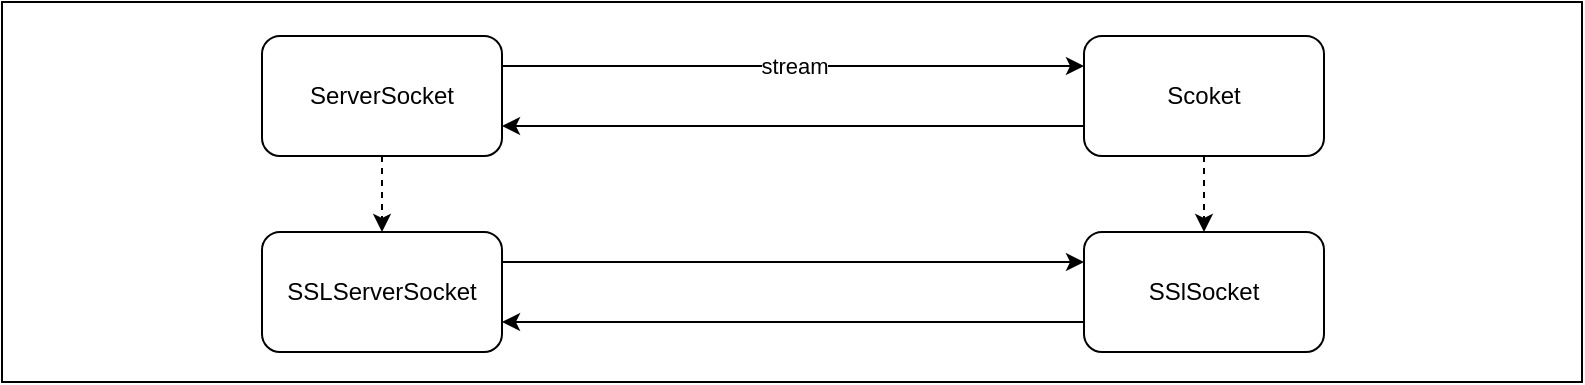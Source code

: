 <mxfile>
    <diagram id="z24L4vCX2l9VKTJGkn0B" name="img1">
        <mxGraphModel dx="2528" dy="1131" grid="1" gridSize="10" guides="1" tooltips="1" connect="1" arrows="1" fold="1" page="1" pageScale="1" pageWidth="827" pageHeight="1169" math="0" shadow="0">
            <root>
                <mxCell id="0"/>
                <mxCell id="1" parent="0"/>
                <mxCell id="12" value="" style="rounded=0;whiteSpace=wrap;html=1;" parent="1" vertex="1">
                    <mxGeometry x="50" y="440" width="790" height="190" as="geometry"/>
                </mxCell>
                <mxCell id="6" value="stream" style="edgeStyle=none;html=1;exitX=1;exitY=0.25;exitDx=0;exitDy=0;entryX=0;entryY=0.25;entryDx=0;entryDy=0;" parent="1" source="2" target="3" edge="1">
                    <mxGeometry relative="1" as="geometry"/>
                </mxCell>
                <mxCell id="10" style="edgeStyle=none;html=1;exitX=0.5;exitY=1;exitDx=0;exitDy=0;dashed=1;" parent="1" source="2" target="4" edge="1">
                    <mxGeometry relative="1" as="geometry"/>
                </mxCell>
                <mxCell id="2" value="ServerSocket" style="rounded=1;whiteSpace=wrap;html=1;" parent="1" vertex="1">
                    <mxGeometry x="180" y="457" width="120" height="60" as="geometry"/>
                </mxCell>
                <mxCell id="7" style="edgeStyle=none;html=1;exitX=0;exitY=0.75;exitDx=0;exitDy=0;entryX=1;entryY=0.75;entryDx=0;entryDy=0;" parent="1" source="3" target="2" edge="1">
                    <mxGeometry relative="1" as="geometry"/>
                </mxCell>
                <mxCell id="11" style="edgeStyle=none;html=1;exitX=0.5;exitY=1;exitDx=0;exitDy=0;dashed=1;" parent="1" source="3" target="5" edge="1">
                    <mxGeometry relative="1" as="geometry"/>
                </mxCell>
                <mxCell id="3" value="Scoket" style="rounded=1;whiteSpace=wrap;html=1;" parent="1" vertex="1">
                    <mxGeometry x="591" y="457" width="120" height="60" as="geometry"/>
                </mxCell>
                <mxCell id="8" style="edgeStyle=none;html=1;exitX=1;exitY=0.25;exitDx=0;exitDy=0;entryX=0;entryY=0.25;entryDx=0;entryDy=0;" parent="1" source="4" target="5" edge="1">
                    <mxGeometry relative="1" as="geometry"/>
                </mxCell>
                <mxCell id="4" value="SSLServerSocket" style="rounded=1;whiteSpace=wrap;html=1;" parent="1" vertex="1">
                    <mxGeometry x="180" y="555" width="120" height="60" as="geometry"/>
                </mxCell>
                <mxCell id="9" style="edgeStyle=none;html=1;exitX=0;exitY=0.75;exitDx=0;exitDy=0;entryX=1;entryY=0.75;entryDx=0;entryDy=0;" parent="1" source="5" target="4" edge="1">
                    <mxGeometry relative="1" as="geometry"/>
                </mxCell>
                <mxCell id="5" value="SSlSocket" style="rounded=1;whiteSpace=wrap;html=1;" parent="1" vertex="1">
                    <mxGeometry x="591" y="555" width="120" height="60" as="geometry"/>
                </mxCell>
            </root>
        </mxGraphModel>
    </diagram>
    <diagram id="opFRYTagWRQGqqTTSB__" name="img2">
        <mxGraphModel dx="3355" dy="1131" grid="1" gridSize="10" guides="1" tooltips="1" connect="1" arrows="1" fold="1" page="1" pageScale="1" pageWidth="827" pageHeight="1169" math="0" shadow="0">
            <root>
                <mxCell id="n3Tpz1a5qJx3VZDWzyl7-0"/>
                <mxCell id="n3Tpz1a5qJx3VZDWzyl7-1" parent="n3Tpz1a5qJx3VZDWzyl7-0"/>
                <mxCell id="m7lrYkhppMcxLIIVIA-k-4" value="" style="rounded=0;whiteSpace=wrap;html=1;fontFamily=Courier New;" vertex="1" parent="n3Tpz1a5qJx3VZDWzyl7-1">
                    <mxGeometry x="-20" y="220" width="750" height="700" as="geometry"/>
                </mxCell>
                <mxCell id="pviUQMEYfw3M5iDwuUCA-16" style="edgeStyle=orthogonalEdgeStyle;html=1;exitX=0.5;exitY=1;exitDx=0;exitDy=0;entryX=0.5;entryY=0;entryDx=0;entryDy=0;dashed=1;fontFamily=Courier New;" parent="n3Tpz1a5qJx3VZDWzyl7-1" source="pviUQMEYfw3M5iDwuUCA-0" target="pviUQMEYfw3M5iDwuUCA-2" edge="1">
                    <mxGeometry relative="1" as="geometry"/>
                </mxCell>
                <mxCell id="m7lrYkhppMcxLIIVIA-k-3" style="edgeStyle=orthogonalEdgeStyle;html=1;exitX=0.5;exitY=1;exitDx=0;exitDy=0;entryX=0.5;entryY=0;entryDx=0;entryDy=0;dashed=1;fontFamily=Courier New;" edge="1" parent="n3Tpz1a5qJx3VZDWzyl7-1" source="pviUQMEYfw3M5iDwuUCA-0" target="pviUQMEYfw3M5iDwuUCA-1">
                    <mxGeometry relative="1" as="geometry"/>
                </mxCell>
                <mxCell id="pviUQMEYfw3M5iDwuUCA-0" value="SSLContext" style="rounded=1;whiteSpace=wrap;html=1;fontFamily=Courier New;fillColor=#dae8fc;strokeColor=#6c8ebf;" parent="n3Tpz1a5qJx3VZDWzyl7-1" vertex="1">
                    <mxGeometry x="280" y="540" width="120" height="60" as="geometry"/>
                </mxCell>
                <mxCell id="pviUQMEYfw3M5iDwuUCA-17" style="edgeStyle=orthogonalEdgeStyle;html=1;exitX=0.5;exitY=1;exitDx=0;exitDy=0;dashed=1;fontFamily=Courier New;" parent="n3Tpz1a5qJx3VZDWzyl7-1" source="pviUQMEYfw3M5iDwuUCA-1" target="pviUQMEYfw3M5iDwuUCA-3" edge="1">
                    <mxGeometry relative="1" as="geometry"/>
                </mxCell>
                <mxCell id="pviUQMEYfw3M5iDwuUCA-1" value="SSLServerSocketFactory" style="rounded=1;whiteSpace=wrap;html=1;fontFamily=Courier New;fillColor=#ffe6cc;strokeColor=#d79b00;" parent="n3Tpz1a5qJx3VZDWzyl7-1" vertex="1">
                    <mxGeometry x="80" y="640" width="170" height="60" as="geometry"/>
                </mxCell>
                <mxCell id="pviUQMEYfw3M5iDwuUCA-20" style="edgeStyle=orthogonalEdgeStyle;html=1;exitX=0.5;exitY=1;exitDx=0;exitDy=0;dashed=1;fontFamily=Courier New;" parent="n3Tpz1a5qJx3VZDWzyl7-1" source="pviUQMEYfw3M5iDwuUCA-2" target="pviUQMEYfw3M5iDwuUCA-4" edge="1">
                    <mxGeometry relative="1" as="geometry"/>
                </mxCell>
                <mxCell id="pviUQMEYfw3M5iDwuUCA-2" value="SSLSocketFactory" style="rounded=1;whiteSpace=wrap;html=1;fontFamily=Courier New;fillColor=#f8cecc;strokeColor=#b85450;" parent="n3Tpz1a5qJx3VZDWzyl7-1" vertex="1">
                    <mxGeometry x="470" y="640" width="170" height="60" as="geometry"/>
                </mxCell>
                <mxCell id="pviUQMEYfw3M5iDwuUCA-19" style="edgeStyle=orthogonalEdgeStyle;html=1;exitX=0.5;exitY=1;exitDx=0;exitDy=0;dashed=1;fontFamily=Courier New;" parent="n3Tpz1a5qJx3VZDWzyl7-1" source="pviUQMEYfw3M5iDwuUCA-3" target="pviUQMEYfw3M5iDwuUCA-18" edge="1">
                    <mxGeometry relative="1" as="geometry"/>
                </mxCell>
                <mxCell id="pviUQMEYfw3M5iDwuUCA-3" value="SSLServerSocket" style="rounded=1;whiteSpace=wrap;html=1;fontFamily=Courier New;fillColor=#ffe6cc;strokeColor=#d79b00;" parent="n3Tpz1a5qJx3VZDWzyl7-1" vertex="1">
                    <mxGeometry x="80" y="730" width="170" height="60" as="geometry"/>
                </mxCell>
                <mxCell id="pviUQMEYfw3M5iDwuUCA-4" value="SSLSocket" style="rounded=1;whiteSpace=wrap;html=1;fontFamily=Courier New;fillColor=#f8cecc;strokeColor=#b85450;" parent="n3Tpz1a5qJx3VZDWzyl7-1" vertex="1">
                    <mxGeometry x="470" y="840" width="170" height="60" as="geometry"/>
                </mxCell>
                <mxCell id="pviUQMEYfw3M5iDwuUCA-12" style="edgeStyle=orthogonalEdgeStyle;html=1;exitX=0.5;exitY=1;exitDx=0;exitDy=0;entryX=0.5;entryY=0;entryDx=0;entryDy=0;dashed=1;fontFamily=Courier New;" parent="n3Tpz1a5qJx3VZDWzyl7-1" source="pviUQMEYfw3M5iDwuUCA-5" target="pviUQMEYfw3M5iDwuUCA-0" edge="1">
                    <mxGeometry relative="1" as="geometry"/>
                </mxCell>
                <mxCell id="pviUQMEYfw3M5iDwuUCA-5" value="KeyManager" style="rounded=1;whiteSpace=wrap;html=1;fontFamily=Courier New;fillColor=#d5e8d4;strokeColor=#82b366;" parent="n3Tpz1a5qJx3VZDWzyl7-1" vertex="1">
                    <mxGeometry x="90" y="440" width="120" height="60" as="geometry"/>
                </mxCell>
                <mxCell id="pviUQMEYfw3M5iDwuUCA-13" style="edgeStyle=orthogonalEdgeStyle;html=1;exitX=0.5;exitY=1;exitDx=0;exitDy=0;entryX=0.5;entryY=0;entryDx=0;entryDy=0;dashed=1;fontFamily=Courier New;" parent="n3Tpz1a5qJx3VZDWzyl7-1" source="pviUQMEYfw3M5iDwuUCA-6" target="pviUQMEYfw3M5iDwuUCA-0" edge="1">
                    <mxGeometry relative="1" as="geometry"/>
                </mxCell>
                <mxCell id="pviUQMEYfw3M5iDwuUCA-6" value="TrustManager" style="rounded=1;whiteSpace=wrap;html=1;fontFamily=Courier New;fillColor=#d5e8d4;strokeColor=#82b366;" parent="n3Tpz1a5qJx3VZDWzyl7-1" vertex="1">
                    <mxGeometry x="360" y="440" width="120" height="60" as="geometry"/>
                </mxCell>
                <mxCell id="pviUQMEYfw3M5iDwuUCA-14" style="edgeStyle=orthogonalEdgeStyle;html=1;exitX=0.5;exitY=1;exitDx=0;exitDy=0;entryX=0.5;entryY=0;entryDx=0;entryDy=0;dashed=1;fontFamily=Courier New;" parent="n3Tpz1a5qJx3VZDWzyl7-1" source="pviUQMEYfw3M5iDwuUCA-7" target="pviUQMEYfw3M5iDwuUCA-0" edge="1">
                    <mxGeometry relative="1" as="geometry"/>
                </mxCell>
                <mxCell id="pviUQMEYfw3M5iDwuUCA-7" value="SecureRandom" style="rounded=1;whiteSpace=wrap;html=1;fontFamily=Courier New;fillColor=#d5e8d4;strokeColor=#82b366;" parent="n3Tpz1a5qJx3VZDWzyl7-1" vertex="1">
                    <mxGeometry x="550" y="440" width="120" height="60" as="geometry"/>
                </mxCell>
                <mxCell id="pviUQMEYfw3M5iDwuUCA-10" style="edgeStyle=none;html=1;exitX=0.5;exitY=1;exitDx=0;exitDy=0;dashed=1;fontFamily=Courier New;" parent="n3Tpz1a5qJx3VZDWzyl7-1" source="pviUQMEYfw3M5iDwuUCA-8" target="pviUQMEYfw3M5iDwuUCA-5" edge="1">
                    <mxGeometry relative="1" as="geometry"/>
                </mxCell>
                <mxCell id="pviUQMEYfw3M5iDwuUCA-8" value="KeyManagerFactory" style="rounded=1;whiteSpace=wrap;html=1;fontFamily=Courier New;fillColor=#f5f5f5;fontColor=#333333;strokeColor=#666666;" parent="n3Tpz1a5qJx3VZDWzyl7-1" vertex="1">
                    <mxGeometry x="75" y="340" width="150" height="60" as="geometry"/>
                </mxCell>
                <mxCell id="pviUQMEYfw3M5iDwuUCA-11" style="edgeStyle=none;html=1;exitX=0.5;exitY=1;exitDx=0;exitDy=0;entryX=0.5;entryY=0;entryDx=0;entryDy=0;dashed=1;fontFamily=Courier New;" parent="n3Tpz1a5qJx3VZDWzyl7-1" source="pviUQMEYfw3M5iDwuUCA-9" target="pviUQMEYfw3M5iDwuUCA-6" edge="1">
                    <mxGeometry relative="1" as="geometry"/>
                </mxCell>
                <mxCell id="pviUQMEYfw3M5iDwuUCA-9" value="TrustManagerFactory" style="rounded=1;whiteSpace=wrap;html=1;fontFamily=Courier New;fillColor=#f5f5f5;fontColor=#333333;strokeColor=#666666;" parent="n3Tpz1a5qJx3VZDWzyl7-1" vertex="1">
                    <mxGeometry x="350" y="340" width="140" height="60" as="geometry"/>
                </mxCell>
                <mxCell id="pviUQMEYfw3M5iDwuUCA-18" value="SSLSocket" style="rounded=1;whiteSpace=wrap;html=1;fontFamily=Courier New;fillColor=#ffe6cc;strokeColor=#d79b00;" parent="n3Tpz1a5qJx3VZDWzyl7-1" vertex="1">
                    <mxGeometry x="80" y="840" width="170" height="60" as="geometry"/>
                </mxCell>
                <mxCell id="m7lrYkhppMcxLIIVIA-k-1" value="IO" style="endArrow=classic;startArrow=classic;html=1;entryX=0;entryY=0.5;entryDx=0;entryDy=0;fontFamily=Courier New;" edge="1" parent="n3Tpz1a5qJx3VZDWzyl7-1" source="pviUQMEYfw3M5iDwuUCA-18" target="pviUQMEYfw3M5iDwuUCA-4">
                    <mxGeometry width="50" height="50" relative="1" as="geometry">
                        <mxPoint x="330" y="1040" as="sourcePoint"/>
                        <mxPoint x="380" y="990" as="targetPoint"/>
                    </mxGeometry>
                </mxCell>
                <mxCell id="m7lrYkhppMcxLIIVIA-k-9" style="edgeStyle=orthogonalEdgeStyle;html=1;exitX=1;exitY=0.5;exitDx=0;exitDy=0;exitPerimeter=0;entryX=0.5;entryY=0;entryDx=0;entryDy=0;dashed=1;fontFamily=Courier New;" edge="1" parent="n3Tpz1a5qJx3VZDWzyl7-1" source="m7lrYkhppMcxLIIVIA-k-5" target="pviUQMEYfw3M5iDwuUCA-8">
                    <mxGeometry relative="1" as="geometry"/>
                </mxCell>
                <mxCell id="m7lrYkhppMcxLIIVIA-k-5" value="密钥和证书文件" style="strokeWidth=2;html=1;shape=mxgraph.flowchart.document2;whiteSpace=wrap;size=0.25;fontFamily=Courier New;fillColor=#1ba1e2;fontColor=#ffffff;strokeColor=#006EAF;" vertex="1" parent="n3Tpz1a5qJx3VZDWzyl7-1">
                    <mxGeometry x="40" y="250" width="100" height="60" as="geometry"/>
                </mxCell>
                <mxCell id="m7lrYkhppMcxLIIVIA-k-11" style="edgeStyle=orthogonalEdgeStyle;html=1;exitX=0;exitY=0.5;exitDx=0;exitDy=0;exitPerimeter=0;entryX=0.5;entryY=0;entryDx=0;entryDy=0;dashed=1;fontFamily=Courier New;" edge="1" parent="n3Tpz1a5qJx3VZDWzyl7-1" source="m7lrYkhppMcxLIIVIA-k-8" target="pviUQMEYfw3M5iDwuUCA-9">
                    <mxGeometry relative="1" as="geometry"/>
                </mxCell>
                <mxCell id="m7lrYkhppMcxLIIVIA-k-8" value="密钥和证书文件" style="strokeWidth=2;html=1;shape=mxgraph.flowchart.document2;whiteSpace=wrap;size=0.25;fontFamily=Courier New;fillColor=#1ba1e2;fontColor=#ffffff;strokeColor=#006EAF;" vertex="1" parent="n3Tpz1a5qJx3VZDWzyl7-1">
                    <mxGeometry x="450" y="250" width="100" height="60" as="geometry"/>
                </mxCell>
            </root>
        </mxGraphModel>
    </diagram>
</mxfile>